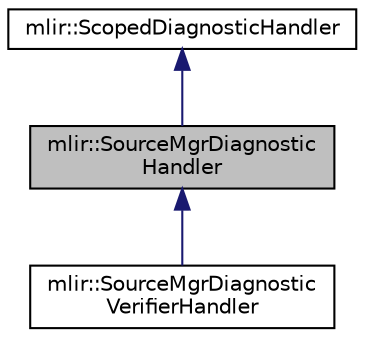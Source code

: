 digraph "mlir::SourceMgrDiagnosticHandler"
{
  bgcolor="transparent";
  edge [fontname="Helvetica",fontsize="10",labelfontname="Helvetica",labelfontsize="10"];
  node [fontname="Helvetica",fontsize="10",shape=record];
  Node0 [label="mlir::SourceMgrDiagnostic\lHandler",height=0.2,width=0.4,color="black", fillcolor="grey75", style="filled", fontcolor="black"];
  Node1 -> Node0 [dir="back",color="midnightblue",fontsize="10",style="solid",fontname="Helvetica"];
  Node1 [label="mlir::ScopedDiagnosticHandler",height=0.2,width=0.4,color="black",URL="$classmlir_1_1ScopedDiagnosticHandler.html",tooltip="This diagnostic handler is a simple RAII class that registers and erases a diagnostic handler on a gi..."];
  Node0 -> Node2 [dir="back",color="midnightblue",fontsize="10",style="solid",fontname="Helvetica"];
  Node2 [label="mlir::SourceMgrDiagnostic\lVerifierHandler",height=0.2,width=0.4,color="black",URL="$classmlir_1_1SourceMgrDiagnosticVerifierHandler.html",tooltip="This class is a utility diagnostic handler for use with llvm::SourceMgr that verifies that emitted di..."];
}
